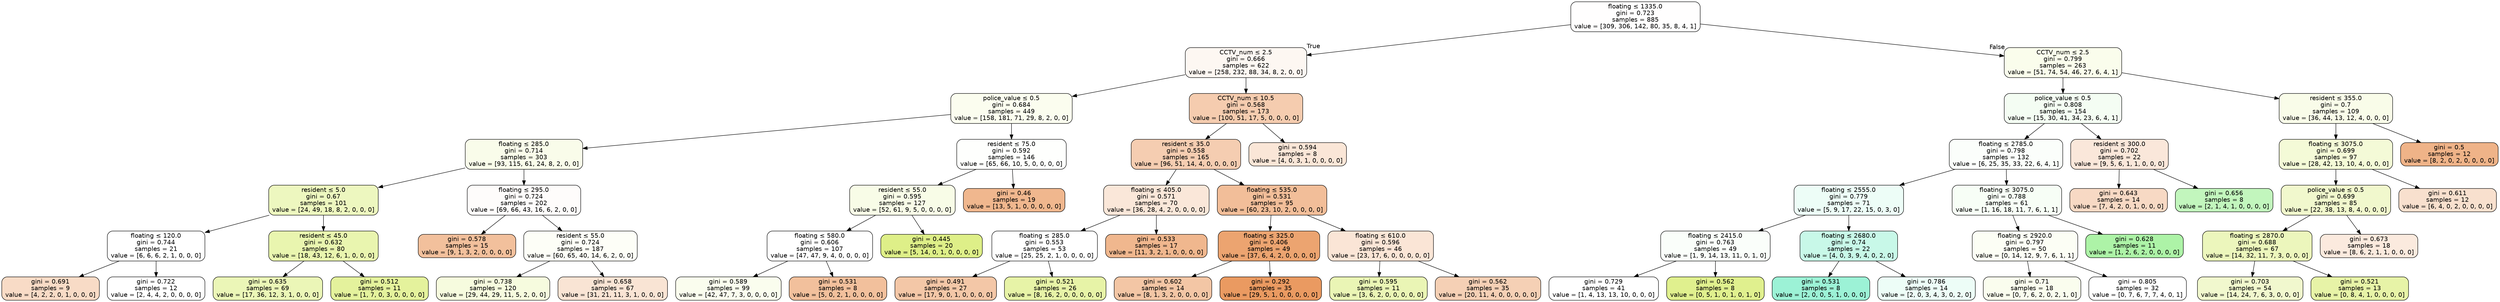 digraph Tree {
node [shape=box, style="filled, rounded", color="black", fontname=helvetica] ;
edge [fontname=helvetica] ;
0 [label=<floating &le; 1335.0<br/>gini = 0.723<br/>samples = 885<br/>value = [309, 306, 142, 80, 35, 8, 4, 1]>, fillcolor="#fffefe"] ;
1 [label=<CCTV_num &le; 2.5<br/>gini = 0.666<br/>samples = 622<br/>value = [258, 232, 88, 34, 8, 2, 0, 0]>, fillcolor="#fdf7f2"] ;
0 -> 1 [labeldistance=2.5, labelangle=45, headlabel="True"] ;
2 [label=<police_value &le; 0.5<br/>gini = 0.684<br/>samples = 449<br/>value = [158, 181, 71, 29, 8, 2, 0, 0]>, fillcolor="#fbfdef"] ;
1 -> 2 ;
3 [label=<floating &le; 285.0<br/>gini = 0.714<br/>samples = 303<br/>value = [93, 115, 61, 24, 8, 2, 0, 0]>, fillcolor="#f9fcea"] ;
2 -> 3 ;
4 [label=<resident &le; 5.0<br/>gini = 0.67<br/>samples = 101<br/>value = [24, 49, 18, 8, 2, 0, 0, 0]>, fillcolor="#edf7bf"] ;
3 -> 4 ;
5 [label=<floating &le; 120.0<br/>gini = 0.744<br/>samples = 21<br/>value = [6, 6, 6, 2, 1, 0, 0, 0]>, fillcolor="#ffffff"] ;
4 -> 5 ;
6 [label=<gini = 0.691<br/>samples = 9<br/>value = [4, 2, 2, 0, 1, 0, 0, 0]>, fillcolor="#f8dbc6"] ;
5 -> 6 ;
7 [label=<gini = 0.722<br/>samples = 12<br/>value = [2, 4, 4, 2, 0, 0, 0, 0]>, fillcolor="#ffffff"] ;
5 -> 7 ;
8 [label=<resident &le; 45.0<br/>gini = 0.632<br/>samples = 80<br/>value = [18, 43, 12, 6, 1, 0, 0, 0]>, fillcolor="#e9f5af"] ;
4 -> 8 ;
9 [label=<gini = 0.635<br/>samples = 69<br/>value = [17, 36, 12, 3, 1, 0, 0, 0]>, fillcolor="#ebf6b7"] ;
8 -> 9 ;
10 [label=<gini = 0.512<br/>samples = 11<br/>value = [1, 7, 0, 3, 0, 0, 0, 0]>, fillcolor="#e4f29c"] ;
8 -> 10 ;
11 [label=<floating &le; 295.0<br/>gini = 0.724<br/>samples = 202<br/>value = [69, 66, 43, 16, 6, 2, 0, 0]>, fillcolor="#fefcfb"] ;
3 -> 11 ;
12 [label=<gini = 0.578<br/>samples = 15<br/>value = [9, 1, 3, 2, 0, 0, 0, 0]>, fillcolor="#f2c09c"] ;
11 -> 12 ;
13 [label=<resident &le; 55.0<br/>gini = 0.724<br/>samples = 187<br/>value = [60, 65, 40, 14, 6, 2, 0, 0]>, fillcolor="#fdfef7"] ;
11 -> 13 ;
14 [label=<gini = 0.738<br/>samples = 120<br/>value = [29, 44, 29, 11, 5, 2, 0, 0]>, fillcolor="#f6fbde"] ;
13 -> 14 ;
15 [label=<gini = 0.658<br/>samples = 67<br/>value = [31, 21, 11, 3, 1, 0, 0, 0]>, fillcolor="#f9e4d4"] ;
13 -> 15 ;
16 [label=<resident &le; 75.0<br/>gini = 0.592<br/>samples = 146<br/>value = [65, 66, 10, 5, 0, 0, 0, 0]>, fillcolor="#fefffd"] ;
2 -> 16 ;
17 [label=<resident &le; 55.0<br/>gini = 0.595<br/>samples = 127<br/>value = [52, 61, 9, 5, 0, 0, 0, 0]>, fillcolor="#f8fce7"] ;
16 -> 17 ;
18 [label=<floating &le; 580.0<br/>gini = 0.606<br/>samples = 107<br/>value = [47, 47, 9, 4, 0, 0, 0, 0]>, fillcolor="#ffffff"] ;
17 -> 18 ;
19 [label=<gini = 0.589<br/>samples = 99<br/>value = [42, 47, 7, 3, 0, 0, 0, 0]>, fillcolor="#fafdee"] ;
18 -> 19 ;
20 [label=<gini = 0.531<br/>samples = 8<br/>value = [5, 0, 2, 1, 0, 0, 0, 0]>, fillcolor="#f2c09c"] ;
18 -> 20 ;
21 [label=<gini = 0.445<br/>samples = 20<br/>value = [5, 14, 0, 1, 0, 0, 0, 0]>, fillcolor="#deef88"] ;
17 -> 21 ;
22 [label=<gini = 0.46<br/>samples = 19<br/>value = [13, 5, 1, 0, 0, 0, 0, 0]>, fillcolor="#f0b78e"] ;
16 -> 22 ;
23 [label=<CCTV_num &le; 10.5<br/>gini = 0.568<br/>samples = 173<br/>value = [100, 51, 17, 5, 0, 0, 0, 0]>, fillcolor="#f5ccaf"] ;
1 -> 23 ;
24 [label=<resident &le; 35.0<br/>gini = 0.558<br/>samples = 165<br/>value = [96, 51, 14, 4, 0, 0, 0, 0]>, fillcolor="#f5cdb1"] ;
23 -> 24 ;
25 [label=<floating &le; 405.0<br/>gini = 0.571<br/>samples = 70<br/>value = [36, 28, 4, 2, 0, 0, 0, 0]>, fillcolor="#fae7d9"] ;
24 -> 25 ;
26 [label=<floating &le; 285.0<br/>gini = 0.553<br/>samples = 53<br/>value = [25, 25, 2, 1, 0, 0, 0, 0]>, fillcolor="#ffffff"] ;
25 -> 26 ;
27 [label=<gini = 0.491<br/>samples = 27<br/>value = [17, 9, 0, 1, 0, 0, 0, 0]>, fillcolor="#f3c7a7"] ;
26 -> 27 ;
28 [label=<gini = 0.521<br/>samples = 26<br/>value = [8, 16, 2, 0, 0, 0, 0, 0]>, fillcolor="#e7f3a7"] ;
26 -> 28 ;
29 [label=<gini = 0.533<br/>samples = 17<br/>value = [11, 3, 2, 1, 0, 0, 0, 0]>, fillcolor="#f0b78e"] ;
25 -> 29 ;
30 [label=<floating &le; 535.0<br/>gini = 0.531<br/>samples = 95<br/>value = [60, 23, 10, 2, 0, 0, 0, 0]>, fillcolor="#f2be99"] ;
24 -> 30 ;
31 [label=<floating &le; 325.0<br/>gini = 0.406<br/>samples = 49<br/>value = [37, 6, 4, 2, 0, 0, 0, 0]>, fillcolor="#eca470"] ;
30 -> 31 ;
32 [label=<gini = 0.602<br/>samples = 14<br/>value = [8, 1, 3, 2, 0, 0, 0, 0]>, fillcolor="#f3c6a5"] ;
31 -> 32 ;
33 [label=<gini = 0.292<br/>samples = 35<br/>value = [29, 5, 1, 0, 0, 0, 0, 0]>, fillcolor="#ea9a61"] ;
31 -> 33 ;
34 [label=<floating &le; 610.0<br/>gini = 0.596<br/>samples = 46<br/>value = [23, 17, 6, 0, 0, 0, 0, 0]>, fillcolor="#fae5d6"] ;
30 -> 34 ;
35 [label=<gini = 0.595<br/>samples = 11<br/>value = [3, 6, 2, 0, 0, 0, 0, 0]>, fillcolor="#eaf5b5"] ;
34 -> 35 ;
36 [label=<gini = 0.562<br/>samples = 35<br/>value = [20, 11, 4, 0, 0, 0, 0, 0]>, fillcolor="#f5d0b5"] ;
34 -> 36 ;
37 [label=<gini = 0.594<br/>samples = 8<br/>value = [4, 0, 3, 1, 0, 0, 0, 0]>, fillcolor="#fae6d7"] ;
23 -> 37 ;
38 [label=<CCTV_num &le; 2.5<br/>gini = 0.799<br/>samples = 263<br/>value = [51, 74, 54, 46, 27, 6, 4, 1]>, fillcolor="#fafdec"] ;
0 -> 38 [labeldistance=2.5, labelangle=-45, headlabel="False"] ;
39 [label=<police_value &le; 0.5<br/>gini = 0.808<br/>samples = 154<br/>value = [15, 30, 41, 34, 23, 6, 4, 1]>, fillcolor="#f4fdf3"] ;
38 -> 39 ;
40 [label=<floating &le; 2785.0<br/>gini = 0.798<br/>samples = 132<br/>value = [6, 25, 35, 33, 22, 6, 4, 1]>, fillcolor="#fbfefb"] ;
39 -> 40 ;
41 [label=<floating &le; 2555.0<br/>gini = 0.779<br/>samples = 71<br/>value = [5, 9, 17, 22, 15, 0, 3, 0]>, fillcolor="#edfdf7"] ;
40 -> 41 ;
42 [label=<floating &le; 2415.0<br/>gini = 0.763<br/>samples = 49<br/>value = [1, 9, 14, 13, 11, 0, 1, 0]>, fillcolor="#fafefa"] ;
41 -> 42 ;
43 [label=<gini = 0.729<br/>samples = 41<br/>value = [1, 4, 13, 13, 10, 0, 0, 0]>, fillcolor="#ffffff"] ;
42 -> 43 ;
44 [label=<gini = 0.562<br/>samples = 8<br/>value = [0, 5, 1, 0, 1, 0, 1, 0]>, fillcolor="#e0f08e"] ;
42 -> 44 ;
45 [label=<floating &le; 2680.0<br/>gini = 0.74<br/>samples = 22<br/>value = [4, 0, 3, 9, 4, 0, 2, 0]>, fillcolor="#c8f8e8"] ;
41 -> 45 ;
46 [label=<gini = 0.531<br/>samples = 8<br/>value = [2, 0, 0, 5, 1, 0, 0, 0]>, fillcolor="#9cf2d6"] ;
45 -> 46 ;
47 [label=<gini = 0.786<br/>samples = 14<br/>value = [2, 0, 3, 4, 3, 0, 2, 0]>, fillcolor="#edfdf7"] ;
45 -> 47 ;
48 [label=<floating &le; 3075.0<br/>gini = 0.788<br/>samples = 61<br/>value = [1, 16, 18, 11, 7, 6, 1, 1]>, fillcolor="#f7fef6"] ;
40 -> 48 ;
49 [label=<floating &le; 2920.0<br/>gini = 0.797<br/>samples = 50<br/>value = [0, 14, 12, 9, 7, 6, 1, 1]>, fillcolor="#fcfef5"] ;
48 -> 49 ;
50 [label=<gini = 0.71<br/>samples = 18<br/>value = [0, 7, 6, 2, 0, 2, 1, 0]>, fillcolor="#fafdee"] ;
49 -> 50 ;
51 [label=<gini = 0.805<br/>samples = 32<br/>value = [0, 7, 6, 7, 7, 4, 0, 1]>, fillcolor="#ffffff"] ;
49 -> 51 ;
52 [label=<gini = 0.628<br/>samples = 11<br/>value = [1, 2, 6, 2, 0, 0, 0, 0]>, fillcolor="#adf3a7"] ;
48 -> 52 ;
53 [label=<resident &le; 300.0<br/>gini = 0.702<br/>samples = 22<br/>value = [9, 5, 6, 1, 1, 0, 0, 0]>, fillcolor="#fae7da"] ;
39 -> 53 ;
54 [label=<gini = 0.643<br/>samples = 14<br/>value = [7, 4, 2, 0, 1, 0, 0, 0]>, fillcolor="#f7d9c4"] ;
53 -> 54 ;
55 [label=<gini = 0.656<br/>samples = 8<br/>value = [2, 1, 4, 1, 0, 0, 0, 0]>, fillcolor="#c2f6bd"] ;
53 -> 55 ;
56 [label=<resident &le; 355.0<br/>gini = 0.7<br/>samples = 109<br/>value = [36, 44, 13, 12, 4, 0, 0, 0]>, fillcolor="#f9fce9"] ;
38 -> 56 ;
57 [label=<floating &le; 3075.0<br/>gini = 0.699<br/>samples = 97<br/>value = [28, 42, 13, 10, 4, 0, 0, 0]>, fillcolor="#f4fad7"] ;
56 -> 57 ;
58 [label=<police_value &le; 0.5<br/>gini = 0.699<br/>samples = 85<br/>value = [22, 38, 13, 8, 4, 0, 0, 0]>, fillcolor="#f1f8cd"] ;
57 -> 58 ;
59 [label=<floating &le; 2870.0<br/>gini = 0.688<br/>samples = 67<br/>value = [14, 32, 11, 7, 3, 0, 0, 0]>, fillcolor="#ecf6bc"] ;
58 -> 59 ;
60 [label=<gini = 0.703<br/>samples = 54<br/>value = [14, 24, 7, 6, 3, 0, 0, 0]>, fillcolor="#f1f8ce"] ;
59 -> 60 ;
61 [label=<gini = 0.521<br/>samples = 13<br/>value = [0, 8, 4, 1, 0, 0, 0, 0]>, fillcolor="#e7f3a7"] ;
59 -> 61 ;
62 [label=<gini = 0.673<br/>samples = 18<br/>value = [8, 6, 2, 1, 1, 0, 0, 0]>, fillcolor="#fbeade"] ;
58 -> 62 ;
63 [label=<gini = 0.611<br/>samples = 12<br/>value = [6, 4, 0, 2, 0, 0, 0, 0]>, fillcolor="#f8e0ce"] ;
57 -> 63 ;
64 [label=<gini = 0.5<br/>samples = 12<br/>value = [8, 2, 0, 2, 0, 0, 0, 0]>, fillcolor="#efb388"] ;
56 -> 64 ;
}
